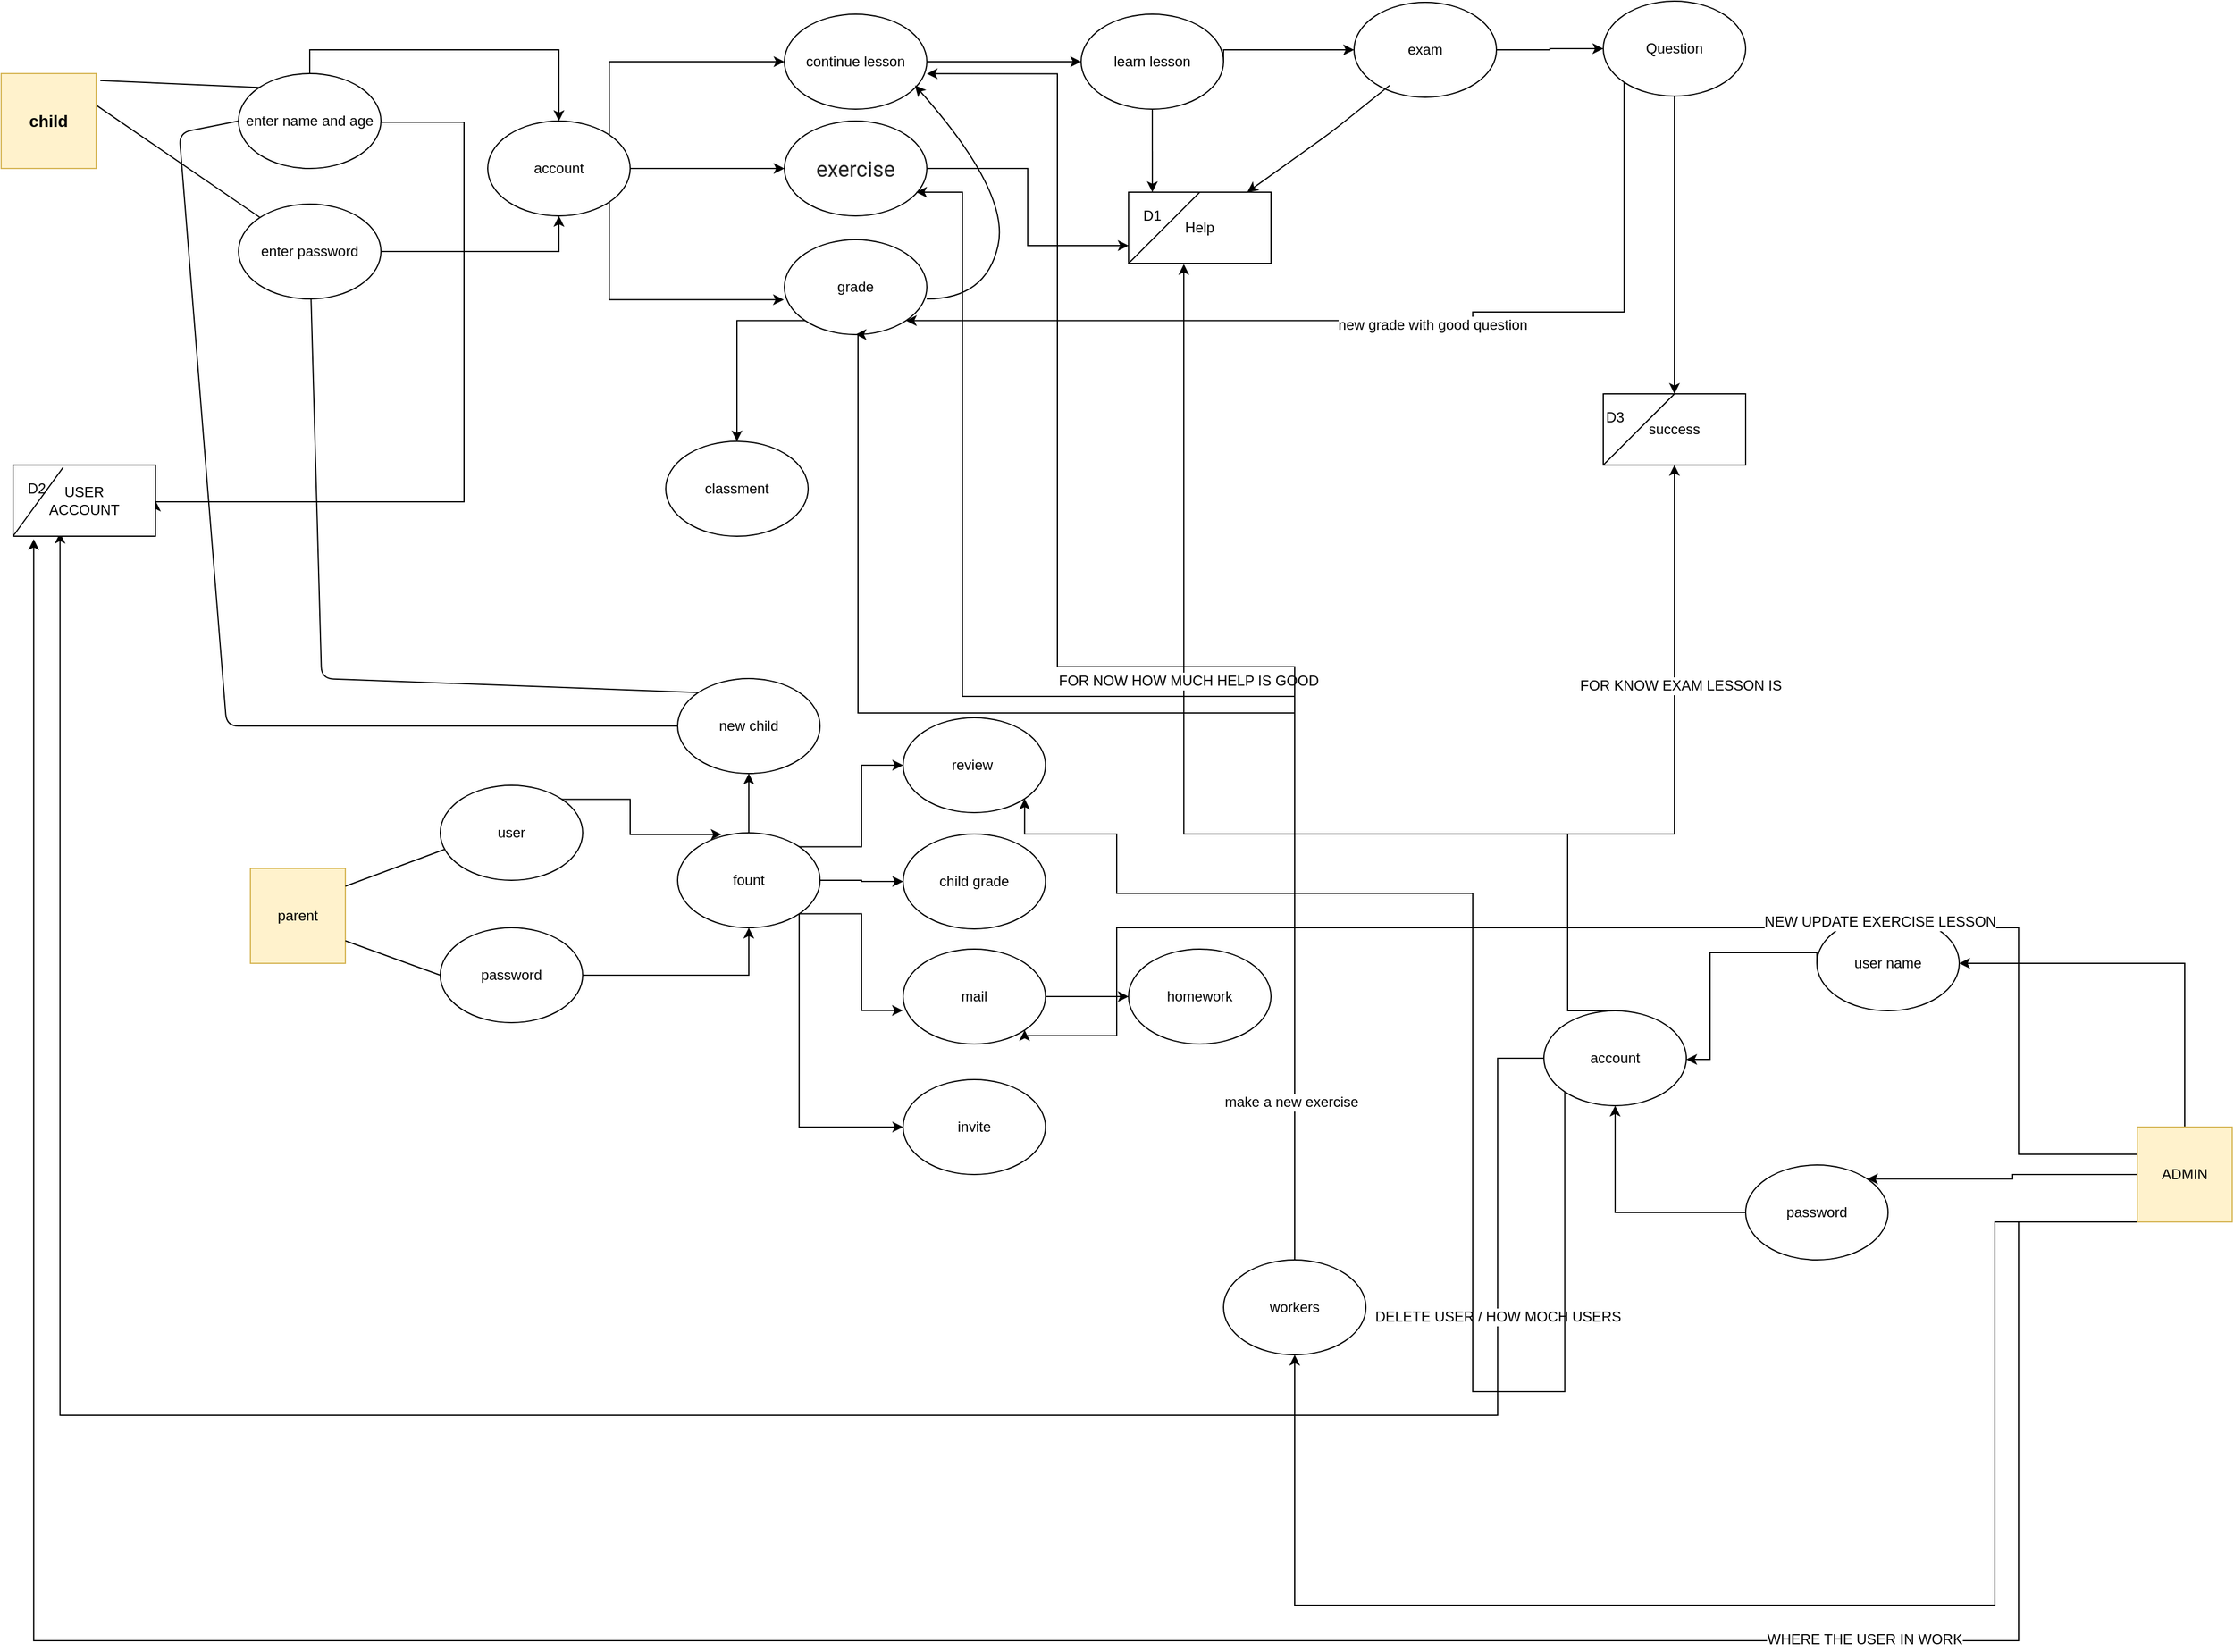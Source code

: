 <mxfile version="12.3.7" type="github" pages="1"><diagram id="p5BU9hymUU23O3TSgvM1" name="Page-1"><mxGraphModel dx="1784" dy="2036" grid="1" gridSize="10" guides="1" tooltips="1" connect="1" arrows="1" fold="1" page="1" pageScale="1" pageWidth="827" pageHeight="1169" math="0" shadow="0"><root><mxCell id="0"/><mxCell id="1" parent="0"/><mxCell id="aAzarC-H_IoA1S3gir9M-2" value="&lt;font style=&quot;font-size: 14px&quot;&gt;&lt;b&gt;child&lt;/b&gt;&lt;/font&gt;" style="whiteSpace=wrap;html=1;aspect=fixed;fillColor=#fff2cc;strokeColor=#d6b656;" vertex="1" parent="1"><mxGeometry x="30" y="20" width="80" height="80" as="geometry"/></mxCell><mxCell id="aAzarC-H_IoA1S3gir9M-10" style="edgeStyle=orthogonalEdgeStyle;rounded=0;orthogonalLoop=1;jettySize=auto;html=1;exitX=0.5;exitY=0;exitDx=0;exitDy=0;entryX=0.5;entryY=0;entryDx=0;entryDy=0;" edge="1" parent="1" source="aAzarC-H_IoA1S3gir9M-3" target="aAzarC-H_IoA1S3gir9M-8"><mxGeometry relative="1" as="geometry"/></mxCell><mxCell id="aAzarC-H_IoA1S3gir9M-107" style="edgeStyle=orthogonalEdgeStyle;rounded=0;orthogonalLoop=1;jettySize=auto;html=1;exitX=1;exitY=0.5;exitDx=0;exitDy=0;entryX=1;entryY=0.5;entryDx=0;entryDy=0;" edge="1" parent="1" source="aAzarC-H_IoA1S3gir9M-3" target="aAzarC-H_IoA1S3gir9M-76"><mxGeometry relative="1" as="geometry"><mxPoint x="390" y="470" as="targetPoint"/><Array as="points"><mxPoint x="420" y="61"/><mxPoint x="420" y="381"/></Array></mxGeometry></mxCell><mxCell id="aAzarC-H_IoA1S3gir9M-3" value="enter name and age" style="ellipse;whiteSpace=wrap;html=1;" vertex="1" parent="1"><mxGeometry x="230" y="20" width="120" height="80" as="geometry"/></mxCell><mxCell id="aAzarC-H_IoA1S3gir9M-4" value="" style="endArrow=none;html=1;exitX=1.044;exitY=0.074;exitDx=0;exitDy=0;exitPerimeter=0;entryX=0;entryY=0;entryDx=0;entryDy=0;" edge="1" parent="1" source="aAzarC-H_IoA1S3gir9M-2" target="aAzarC-H_IoA1S3gir9M-3"><mxGeometry width="50" height="50" relative="1" as="geometry"><mxPoint x="150" y="80" as="sourcePoint"/><mxPoint x="200" y="30" as="targetPoint"/></mxGeometry></mxCell><mxCell id="aAzarC-H_IoA1S3gir9M-9" style="edgeStyle=orthogonalEdgeStyle;rounded=0;orthogonalLoop=1;jettySize=auto;html=1;exitX=1;exitY=0.5;exitDx=0;exitDy=0;entryX=0.5;entryY=1;entryDx=0;entryDy=0;" edge="1" parent="1" source="aAzarC-H_IoA1S3gir9M-5" target="aAzarC-H_IoA1S3gir9M-8"><mxGeometry relative="1" as="geometry"/></mxCell><mxCell id="aAzarC-H_IoA1S3gir9M-5" value="enter password" style="ellipse;whiteSpace=wrap;html=1;" vertex="1" parent="1"><mxGeometry x="230" y="130" width="120" height="80" as="geometry"/></mxCell><mxCell id="aAzarC-H_IoA1S3gir9M-7" value="" style="endArrow=none;html=1;exitX=1.011;exitY=0.34;exitDx=0;exitDy=0;exitPerimeter=0;" edge="1" parent="1" source="aAzarC-H_IoA1S3gir9M-2" target="aAzarC-H_IoA1S3gir9M-5"><mxGeometry width="50" height="50" relative="1" as="geometry"><mxPoint x="30" y="280" as="sourcePoint"/><mxPoint x="80" y="230" as="targetPoint"/><Array as="points"/></mxGeometry></mxCell><mxCell id="aAzarC-H_IoA1S3gir9M-14" style="edgeStyle=orthogonalEdgeStyle;rounded=0;orthogonalLoop=1;jettySize=auto;html=1;exitX=1;exitY=1;exitDx=0;exitDy=0;entryX=-0.004;entryY=0.633;entryDx=0;entryDy=0;entryPerimeter=0;" edge="1" parent="1" source="aAzarC-H_IoA1S3gir9M-8" target="aAzarC-H_IoA1S3gir9M-13"><mxGeometry relative="1" as="geometry"><Array as="points"><mxPoint x="542" y="211"/></Array></mxGeometry></mxCell><mxCell id="aAzarC-H_IoA1S3gir9M-15" style="edgeStyle=orthogonalEdgeStyle;rounded=0;orthogonalLoop=1;jettySize=auto;html=1;exitX=1;exitY=0.5;exitDx=0;exitDy=0;" edge="1" parent="1" source="aAzarC-H_IoA1S3gir9M-8" target="aAzarC-H_IoA1S3gir9M-12"><mxGeometry relative="1" as="geometry"/></mxCell><mxCell id="aAzarC-H_IoA1S3gir9M-16" style="edgeStyle=orthogonalEdgeStyle;rounded=0;orthogonalLoop=1;jettySize=auto;html=1;exitX=1;exitY=0;exitDx=0;exitDy=0;entryX=0;entryY=0.5;entryDx=0;entryDy=0;" edge="1" parent="1" source="aAzarC-H_IoA1S3gir9M-8" target="aAzarC-H_IoA1S3gir9M-11"><mxGeometry relative="1" as="geometry"><Array as="points"><mxPoint x="542" y="10"/></Array></mxGeometry></mxCell><mxCell id="aAzarC-H_IoA1S3gir9M-8" value="account" style="ellipse;whiteSpace=wrap;html=1;" vertex="1" parent="1"><mxGeometry x="440" y="60" width="120" height="80" as="geometry"/></mxCell><mxCell id="aAzarC-H_IoA1S3gir9M-21" style="edgeStyle=orthogonalEdgeStyle;rounded=0;orthogonalLoop=1;jettySize=auto;html=1;exitX=1;exitY=0.5;exitDx=0;exitDy=0;" edge="1" parent="1" source="aAzarC-H_IoA1S3gir9M-11" target="aAzarC-H_IoA1S3gir9M-19"><mxGeometry relative="1" as="geometry"/></mxCell><mxCell id="aAzarC-H_IoA1S3gir9M-11" value="continue lesson" style="ellipse;whiteSpace=wrap;html=1;" vertex="1" parent="1"><mxGeometry x="690" y="-30" width="120" height="80" as="geometry"/></mxCell><mxCell id="aAzarC-H_IoA1S3gir9M-32" style="edgeStyle=orthogonalEdgeStyle;rounded=0;orthogonalLoop=1;jettySize=auto;html=1;exitX=1;exitY=0.5;exitDx=0;exitDy=0;entryX=0;entryY=0.75;entryDx=0;entryDy=0;" edge="1" parent="1" source="aAzarC-H_IoA1S3gir9M-12" target="aAzarC-H_IoA1S3gir9M-23"><mxGeometry relative="1" as="geometry"/></mxCell><mxCell id="aAzarC-H_IoA1S3gir9M-12" value="&lt;font color=&quot;#252525&quot; face=&quot;roboto, arial, sans-serif&quot;&gt;&lt;span style=&quot;font-size: 18px&quot;&gt;exercise&lt;/span&gt;&lt;/font&gt;" style="ellipse;whiteSpace=wrap;html=1;" vertex="1" parent="1"><mxGeometry x="690" y="60" width="120" height="80" as="geometry"/></mxCell><mxCell id="aAzarC-H_IoA1S3gir9M-18" style="edgeStyle=orthogonalEdgeStyle;rounded=0;orthogonalLoop=1;jettySize=auto;html=1;exitX=0;exitY=1;exitDx=0;exitDy=0;" edge="1" parent="1" source="aAzarC-H_IoA1S3gir9M-13" target="aAzarC-H_IoA1S3gir9M-17"><mxGeometry relative="1" as="geometry"><Array as="points"><mxPoint x="650" y="228"/></Array></mxGeometry></mxCell><mxCell id="aAzarC-H_IoA1S3gir9M-13" value="grade" style="ellipse;whiteSpace=wrap;html=1;" vertex="1" parent="1"><mxGeometry x="690" y="160" width="120" height="80" as="geometry"/></mxCell><mxCell id="aAzarC-H_IoA1S3gir9M-17" value="classment" style="ellipse;whiteSpace=wrap;html=1;" vertex="1" parent="1"><mxGeometry x="590" y="330" width="120" height="80" as="geometry"/></mxCell><mxCell id="aAzarC-H_IoA1S3gir9M-22" style="edgeStyle=orthogonalEdgeStyle;rounded=0;orthogonalLoop=1;jettySize=auto;html=1;exitX=1;exitY=0.5;exitDx=0;exitDy=0;entryX=0;entryY=0.5;entryDx=0;entryDy=0;" edge="1" parent="1" source="aAzarC-H_IoA1S3gir9M-19" target="aAzarC-H_IoA1S3gir9M-20"><mxGeometry relative="1" as="geometry"><Array as="points"><mxPoint x="1060"/></Array></mxGeometry></mxCell><mxCell id="aAzarC-H_IoA1S3gir9M-31" style="edgeStyle=orthogonalEdgeStyle;rounded=0;orthogonalLoop=1;jettySize=auto;html=1;exitX=0.5;exitY=1;exitDx=0;exitDy=0;entryX=0.167;entryY=0;entryDx=0;entryDy=0;entryPerimeter=0;" edge="1" parent="1" source="aAzarC-H_IoA1S3gir9M-19" target="aAzarC-H_IoA1S3gir9M-23"><mxGeometry relative="1" as="geometry"/></mxCell><mxCell id="aAzarC-H_IoA1S3gir9M-19" value="learn lesson" style="ellipse;whiteSpace=wrap;html=1;" vertex="1" parent="1"><mxGeometry x="940" y="-30" width="120" height="80" as="geometry"/></mxCell><mxCell id="aAzarC-H_IoA1S3gir9M-85" style="edgeStyle=orthogonalEdgeStyle;rounded=0;orthogonalLoop=1;jettySize=auto;html=1;exitX=1;exitY=0.5;exitDx=0;exitDy=0;" edge="1" parent="1" source="aAzarC-H_IoA1S3gir9M-20" target="aAzarC-H_IoA1S3gir9M-84"><mxGeometry relative="1" as="geometry"/></mxCell><mxCell id="aAzarC-H_IoA1S3gir9M-20" value="exam" style="ellipse;whiteSpace=wrap;html=1;" vertex="1" parent="1"><mxGeometry x="1170" y="-40" width="120" height="80" as="geometry"/></mxCell><mxCell id="aAzarC-H_IoA1S3gir9M-23" value="Help" style="rounded=0;whiteSpace=wrap;html=1;" vertex="1" parent="1"><mxGeometry x="980" y="120" width="120" height="60" as="geometry"/></mxCell><mxCell id="aAzarC-H_IoA1S3gir9M-24" value="" style="endArrow=none;html=1;entryX=0.5;entryY=0;entryDx=0;entryDy=0;" edge="1" parent="1" target="aAzarC-H_IoA1S3gir9M-23"><mxGeometry width="50" height="50" relative="1" as="geometry"><mxPoint x="980" y="180" as="sourcePoint"/><mxPoint x="1030" y="130" as="targetPoint"/></mxGeometry></mxCell><mxCell id="aAzarC-H_IoA1S3gir9M-25" value="D1" style="text;html=1;strokeColor=none;fillColor=none;align=center;verticalAlign=middle;whiteSpace=wrap;rounded=0;" vertex="1" parent="1"><mxGeometry x="980" y="130" width="40" height="20" as="geometry"/></mxCell><mxCell id="aAzarC-H_IoA1S3gir9M-28" value="" style="endArrow=classic;html=1;" edge="1" parent="1"><mxGeometry width="50" height="50" relative="1" as="geometry"><mxPoint x="1200" y="30" as="sourcePoint"/><mxPoint x="1080" y="120" as="targetPoint"/><Array as="points"><mxPoint x="1150" y="70"/></Array></mxGeometry></mxCell><mxCell id="aAzarC-H_IoA1S3gir9M-33" value="success" style="rounded=0;whiteSpace=wrap;html=1;" vertex="1" parent="1"><mxGeometry x="1380" y="290" width="120" height="60" as="geometry"/></mxCell><mxCell id="aAzarC-H_IoA1S3gir9M-34" value="" style="endArrow=none;html=1;entryX=0.5;entryY=0;entryDx=0;entryDy=0;" edge="1" parent="1"><mxGeometry width="50" height="50" relative="1" as="geometry"><mxPoint x="1380" y="350" as="sourcePoint"/><mxPoint x="1440" y="290" as="targetPoint"/></mxGeometry></mxCell><mxCell id="aAzarC-H_IoA1S3gir9M-35" value="D3" style="text;html=1;strokeColor=none;fillColor=none;align=center;verticalAlign=middle;whiteSpace=wrap;rounded=0;" vertex="1" parent="1"><mxGeometry x="1370" y="300" width="40" height="20" as="geometry"/></mxCell><mxCell id="aAzarC-H_IoA1S3gir9M-38" value="new child" style="ellipse;whiteSpace=wrap;html=1;" vertex="1" parent="1"><mxGeometry x="600" y="530" width="120" height="80" as="geometry"/></mxCell><mxCell id="aAzarC-H_IoA1S3gir9M-40" style="edgeStyle=orthogonalEdgeStyle;rounded=0;orthogonalLoop=1;jettySize=auto;html=1;exitX=0.5;exitY=0;exitDx=0;exitDy=0;entryX=0.5;entryY=1;entryDx=0;entryDy=0;" edge="1" parent="1" source="aAzarC-H_IoA1S3gir9M-39" target="aAzarC-H_IoA1S3gir9M-38"><mxGeometry relative="1" as="geometry"/></mxCell><mxCell id="aAzarC-H_IoA1S3gir9M-59" style="edgeStyle=orthogonalEdgeStyle;rounded=0;orthogonalLoop=1;jettySize=auto;html=1;exitX=1;exitY=1;exitDx=0;exitDy=0;entryX=0;entryY=0.5;entryDx=0;entryDy=0;" edge="1" parent="1" source="aAzarC-H_IoA1S3gir9M-39" target="aAzarC-H_IoA1S3gir9M-58"><mxGeometry relative="1" as="geometry"><Array as="points"><mxPoint x="702" y="908"/></Array></mxGeometry></mxCell><mxCell id="aAzarC-H_IoA1S3gir9M-60" style="edgeStyle=orthogonalEdgeStyle;rounded=0;orthogonalLoop=1;jettySize=auto;html=1;exitX=1;exitY=1;exitDx=0;exitDy=0;entryX=-0.002;entryY=0.647;entryDx=0;entryDy=0;entryPerimeter=0;" edge="1" parent="1" source="aAzarC-H_IoA1S3gir9M-39" target="aAzarC-H_IoA1S3gir9M-57"><mxGeometry relative="1" as="geometry"/></mxCell><mxCell id="aAzarC-H_IoA1S3gir9M-61" style="edgeStyle=orthogonalEdgeStyle;rounded=0;orthogonalLoop=1;jettySize=auto;html=1;exitX=1;exitY=0.5;exitDx=0;exitDy=0;" edge="1" parent="1" source="aAzarC-H_IoA1S3gir9M-39" target="aAzarC-H_IoA1S3gir9M-56"><mxGeometry relative="1" as="geometry"/></mxCell><mxCell id="aAzarC-H_IoA1S3gir9M-62" style="edgeStyle=orthogonalEdgeStyle;rounded=0;orthogonalLoop=1;jettySize=auto;html=1;exitX=1;exitY=0;exitDx=0;exitDy=0;entryX=0;entryY=0.5;entryDx=0;entryDy=0;" edge="1" parent="1" source="aAzarC-H_IoA1S3gir9M-39" target="aAzarC-H_IoA1S3gir9M-55"><mxGeometry relative="1" as="geometry"/></mxCell><mxCell id="aAzarC-H_IoA1S3gir9M-39" value="fount" style="ellipse;whiteSpace=wrap;html=1;" vertex="1" parent="1"><mxGeometry x="600" y="660" width="120" height="80" as="geometry"/></mxCell><mxCell id="aAzarC-H_IoA1S3gir9M-45" value="parent" style="whiteSpace=wrap;html=1;aspect=fixed;fillColor=#fff2cc;strokeColor=#d6b656;" vertex="1" parent="1"><mxGeometry x="240" y="690" width="80" height="80" as="geometry"/></mxCell><mxCell id="aAzarC-H_IoA1S3gir9M-51" style="edgeStyle=orthogonalEdgeStyle;rounded=0;orthogonalLoop=1;jettySize=auto;html=1;exitX=1;exitY=0;exitDx=0;exitDy=0;entryX=0.309;entryY=0.017;entryDx=0;entryDy=0;entryPerimeter=0;" edge="1" parent="1" source="aAzarC-H_IoA1S3gir9M-48" target="aAzarC-H_IoA1S3gir9M-39"><mxGeometry relative="1" as="geometry"/></mxCell><mxCell id="aAzarC-H_IoA1S3gir9M-48" value="user" style="ellipse;whiteSpace=wrap;html=1;" vertex="1" parent="1"><mxGeometry x="400" y="620" width="120" height="80" as="geometry"/></mxCell><mxCell id="aAzarC-H_IoA1S3gir9M-52" style="edgeStyle=orthogonalEdgeStyle;rounded=0;orthogonalLoop=1;jettySize=auto;html=1;exitX=1;exitY=0.5;exitDx=0;exitDy=0;entryX=0.5;entryY=1;entryDx=0;entryDy=0;" edge="1" parent="1" source="aAzarC-H_IoA1S3gir9M-50" target="aAzarC-H_IoA1S3gir9M-39"><mxGeometry relative="1" as="geometry"><Array as="points"><mxPoint x="660" y="780"/></Array></mxGeometry></mxCell><mxCell id="aAzarC-H_IoA1S3gir9M-50" value="password" style="ellipse;whiteSpace=wrap;html=1;" vertex="1" parent="1"><mxGeometry x="400" y="740" width="120" height="80" as="geometry"/></mxCell><mxCell id="aAzarC-H_IoA1S3gir9M-53" value="" style="endArrow=none;html=1;entryX=0.035;entryY=0.672;entryDx=0;entryDy=0;entryPerimeter=0;" edge="1" parent="1" target="aAzarC-H_IoA1S3gir9M-48"><mxGeometry width="50" height="50" relative="1" as="geometry"><mxPoint x="320" y="705" as="sourcePoint"/><mxPoint x="375" y="655" as="targetPoint"/></mxGeometry></mxCell><mxCell id="aAzarC-H_IoA1S3gir9M-54" value="" style="endArrow=none;html=1;entryX=0;entryY=0.5;entryDx=0;entryDy=0;" edge="1" parent="1" target="aAzarC-H_IoA1S3gir9M-50"><mxGeometry width="50" height="50" relative="1" as="geometry"><mxPoint x="320" y="751" as="sourcePoint"/><mxPoint x="404.2" y="719.76" as="targetPoint"/></mxGeometry></mxCell><mxCell id="aAzarC-H_IoA1S3gir9M-55" value="review&amp;nbsp;" style="ellipse;whiteSpace=wrap;html=1;" vertex="1" parent="1"><mxGeometry x="790" y="563" width="120" height="80" as="geometry"/></mxCell><mxCell id="aAzarC-H_IoA1S3gir9M-56" value="child grade" style="ellipse;whiteSpace=wrap;html=1;" vertex="1" parent="1"><mxGeometry x="790" y="661" width="120" height="80" as="geometry"/></mxCell><mxCell id="aAzarC-H_IoA1S3gir9M-64" style="edgeStyle=orthogonalEdgeStyle;rounded=0;orthogonalLoop=1;jettySize=auto;html=1;exitX=1;exitY=0.5;exitDx=0;exitDy=0;entryX=0;entryY=0.5;entryDx=0;entryDy=0;" edge="1" parent="1" source="aAzarC-H_IoA1S3gir9M-57" target="aAzarC-H_IoA1S3gir9M-63"><mxGeometry relative="1" as="geometry"/></mxCell><mxCell id="aAzarC-H_IoA1S3gir9M-57" value="mail" style="ellipse;whiteSpace=wrap;html=1;" vertex="1" parent="1"><mxGeometry x="790" y="758" width="120" height="80" as="geometry"/></mxCell><mxCell id="aAzarC-H_IoA1S3gir9M-58" value="invite" style="ellipse;whiteSpace=wrap;html=1;" vertex="1" parent="1"><mxGeometry x="790" y="868" width="120" height="80" as="geometry"/></mxCell><mxCell id="aAzarC-H_IoA1S3gir9M-63" value="homework" style="ellipse;whiteSpace=wrap;html=1;" vertex="1" parent="1"><mxGeometry x="980" y="758" width="120" height="80" as="geometry"/></mxCell><mxCell id="aAzarC-H_IoA1S3gir9M-65" value="" style="curved=1;endArrow=classic;html=1;" edge="1" parent="1"><mxGeometry width="50" height="50" relative="1" as="geometry"><mxPoint x="810" y="210" as="sourcePoint"/><mxPoint x="800" y="30" as="targetPoint"/><Array as="points"><mxPoint x="860" y="210"/><mxPoint x="880" y="120"/></Array></mxGeometry></mxCell><mxCell id="aAzarC-H_IoA1S3gir9M-75" style="edgeStyle=orthogonalEdgeStyle;rounded=0;orthogonalLoop=1;jettySize=auto;html=1;exitX=0;exitY=0.5;exitDx=0;exitDy=0;entryX=0.33;entryY=0.952;entryDx=0;entryDy=0;entryPerimeter=0;" edge="1" parent="1" source="aAzarC-H_IoA1S3gir9M-66" target="aAzarC-H_IoA1S3gir9M-76"><mxGeometry relative="1" as="geometry"><mxPoint x="100" y="511" as="targetPoint"/><Array as="points"><mxPoint x="1291" y="1151"/><mxPoint x="80" y="1151"/></Array></mxGeometry></mxCell><mxCell id="aAzarC-H_IoA1S3gir9M-79" value="DELETE USER / HOW MOCH USERS" style="text;html=1;align=center;verticalAlign=middle;resizable=0;points=[];;labelBackgroundColor=#ffffff;" vertex="1" connectable="0" parent="aAzarC-H_IoA1S3gir9M-75"><mxGeometry x="-0.776" relative="1" as="geometry"><mxPoint as="offset"/></mxGeometry></mxCell><mxCell id="aAzarC-H_IoA1S3gir9M-80" style="edgeStyle=orthogonalEdgeStyle;rounded=0;orthogonalLoop=1;jettySize=auto;html=1;exitX=0.5;exitY=0;exitDx=0;exitDy=0;entryX=0.388;entryY=1.01;entryDx=0;entryDy=0;entryPerimeter=0;" edge="1" parent="1" source="aAzarC-H_IoA1S3gir9M-66" target="aAzarC-H_IoA1S3gir9M-23"><mxGeometry relative="1" as="geometry"><Array as="points"><mxPoint x="1350" y="661"/><mxPoint x="1027" y="661"/></Array></mxGeometry></mxCell><mxCell id="aAzarC-H_IoA1S3gir9M-83" value="FOR NOW HOW MUCH HELP IS GOOD&amp;nbsp;" style="text;html=1;align=center;verticalAlign=middle;resizable=0;points=[];;labelBackgroundColor=#ffffff;" vertex="1" connectable="0" parent="aAzarC-H_IoA1S3gir9M-80"><mxGeometry x="0.292" y="-5" relative="1" as="geometry"><mxPoint as="offset"/></mxGeometry></mxCell><mxCell id="aAzarC-H_IoA1S3gir9M-81" style="edgeStyle=orthogonalEdgeStyle;rounded=0;orthogonalLoop=1;jettySize=auto;html=1;exitX=0.5;exitY=0;exitDx=0;exitDy=0;" edge="1" parent="1" source="aAzarC-H_IoA1S3gir9M-66" target="aAzarC-H_IoA1S3gir9M-33"><mxGeometry relative="1" as="geometry"><Array as="points"><mxPoint x="1350" y="661"/><mxPoint x="1440" y="661"/></Array></mxGeometry></mxCell><mxCell id="aAzarC-H_IoA1S3gir9M-82" value="FOR KNOW EXAM LESSON IS" style="text;html=1;align=center;verticalAlign=middle;resizable=0;points=[];;labelBackgroundColor=#ffffff;" vertex="1" connectable="0" parent="aAzarC-H_IoA1S3gir9M-81"><mxGeometry x="0.371" y="-5" relative="1" as="geometry"><mxPoint as="offset"/></mxGeometry></mxCell><mxCell id="aAzarC-H_IoA1S3gir9M-104" style="edgeStyle=orthogonalEdgeStyle;rounded=0;orthogonalLoop=1;jettySize=auto;html=1;exitX=0;exitY=0;exitDx=0;exitDy=0;entryX=1;entryY=1;entryDx=0;entryDy=0;" edge="1" parent="1" source="aAzarC-H_IoA1S3gir9M-66" target="aAzarC-H_IoA1S3gir9M-55"><mxGeometry relative="1" as="geometry"><mxPoint x="1200" y="710" as="targetPoint"/><Array as="points"><mxPoint x="1270" y="1131"/><mxPoint x="1270" y="711"/><mxPoint x="970" y="711"/><mxPoint x="970" y="661"/><mxPoint x="893" y="661"/></Array></mxGeometry></mxCell><mxCell id="aAzarC-H_IoA1S3gir9M-66" value="account" style="ellipse;whiteSpace=wrap;html=1;" vertex="1" parent="1"><mxGeometry x="1330" y="810" width="120" height="80" as="geometry"/></mxCell><mxCell id="aAzarC-H_IoA1S3gir9M-74" style="edgeStyle=orthogonalEdgeStyle;rounded=0;orthogonalLoop=1;jettySize=auto;html=1;exitX=0;exitY=0.5;exitDx=0;exitDy=0;" edge="1" parent="1" source="aAzarC-H_IoA1S3gir9M-67" target="aAzarC-H_IoA1S3gir9M-66"><mxGeometry relative="1" as="geometry"><Array as="points"><mxPoint x="1560" y="761"/><mxPoint x="1470" y="761"/><mxPoint x="1470" y="851"/></Array></mxGeometry></mxCell><mxCell id="aAzarC-H_IoA1S3gir9M-67" value="user name" style="ellipse;whiteSpace=wrap;html=1;" vertex="1" parent="1"><mxGeometry x="1560" y="730" width="120" height="80" as="geometry"/></mxCell><mxCell id="aAzarC-H_IoA1S3gir9M-73" style="edgeStyle=orthogonalEdgeStyle;rounded=0;orthogonalLoop=1;jettySize=auto;html=1;exitX=0;exitY=0.5;exitDx=0;exitDy=0;" edge="1" parent="1" source="aAzarC-H_IoA1S3gir9M-68" target="aAzarC-H_IoA1S3gir9M-66"><mxGeometry relative="1" as="geometry"/></mxCell><mxCell id="aAzarC-H_IoA1S3gir9M-68" value="password" style="ellipse;whiteSpace=wrap;html=1;" vertex="1" parent="1"><mxGeometry x="1500" y="940" width="120" height="80" as="geometry"/></mxCell><mxCell id="aAzarC-H_IoA1S3gir9M-91" style="edgeStyle=orthogonalEdgeStyle;rounded=0;orthogonalLoop=1;jettySize=auto;html=1;exitX=0.5;exitY=0;exitDx=0;exitDy=0;entryX=1;entryY=0.627;entryDx=0;entryDy=0;entryPerimeter=0;" edge="1" parent="1" source="aAzarC-H_IoA1S3gir9M-69" target="aAzarC-H_IoA1S3gir9M-11"><mxGeometry relative="1" as="geometry"><mxPoint x="890" y="20" as="targetPoint"/><Array as="points"><mxPoint x="1120" y="520"/><mxPoint x="920" y="520"/><mxPoint x="920" y="20"/></Array></mxGeometry></mxCell><mxCell id="aAzarC-H_IoA1S3gir9M-92" style="edgeStyle=orthogonalEdgeStyle;rounded=0;orthogonalLoop=1;jettySize=auto;html=1;exitX=0.5;exitY=0;exitDx=0;exitDy=0;" edge="1" parent="1" source="aAzarC-H_IoA1S3gir9M-69"><mxGeometry relative="1" as="geometry"><mxPoint x="801" y="120" as="targetPoint"/><Array as="points"><mxPoint x="1120" y="545"/><mxPoint x="840" y="545"/><mxPoint x="840" y="120"/></Array></mxGeometry></mxCell><mxCell id="aAzarC-H_IoA1S3gir9M-93" style="edgeStyle=orthogonalEdgeStyle;rounded=0;orthogonalLoop=1;jettySize=auto;html=1;exitX=0.5;exitY=0;exitDx=0;exitDy=0;entryX=0.5;entryY=1;entryDx=0;entryDy=0;" edge="1" parent="1" source="aAzarC-H_IoA1S3gir9M-69" target="aAzarC-H_IoA1S3gir9M-13"><mxGeometry relative="1" as="geometry"><Array as="points"><mxPoint x="1120" y="559"/><mxPoint x="752" y="559"/></Array></mxGeometry></mxCell><mxCell id="aAzarC-H_IoA1S3gir9M-94" value="make a new exercise" style="text;html=1;align=center;verticalAlign=middle;resizable=0;points=[];;labelBackgroundColor=#ffffff;" vertex="1" connectable="0" parent="aAzarC-H_IoA1S3gir9M-93"><mxGeometry x="-0.769" y="3" relative="1" as="geometry"><mxPoint as="offset"/></mxGeometry></mxCell><mxCell id="aAzarC-H_IoA1S3gir9M-69" value="workers" style="ellipse;whiteSpace=wrap;html=1;" vertex="1" parent="1"><mxGeometry x="1060" y="1020" width="120" height="80" as="geometry"/></mxCell><mxCell id="aAzarC-H_IoA1S3gir9M-96" style="edgeStyle=orthogonalEdgeStyle;rounded=0;orthogonalLoop=1;jettySize=auto;html=1;exitX=0.5;exitY=0;exitDx=0;exitDy=0;entryX=1;entryY=1;entryDx=0;entryDy=0;" edge="1" parent="1" source="aAzarC-H_IoA1S3gir9M-70" target="aAzarC-H_IoA1S3gir9M-57"><mxGeometry relative="1" as="geometry"><mxPoint x="950" y="830" as="targetPoint"/><Array as="points"><mxPoint x="1900" y="931"/><mxPoint x="1730" y="931"/><mxPoint x="1730" y="740"/><mxPoint x="970" y="740"/><mxPoint x="970" y="831"/><mxPoint x="892" y="831"/></Array></mxGeometry></mxCell><mxCell id="aAzarC-H_IoA1S3gir9M-97" value="NEW UPDATE EXERCISE LESSON" style="text;html=1;align=center;verticalAlign=middle;resizable=0;points=[];;labelBackgroundColor=#ffffff;" vertex="1" connectable="0" parent="aAzarC-H_IoA1S3gir9M-96"><mxGeometry x="-0.21" y="-5" relative="1" as="geometry"><mxPoint x="1" as="offset"/></mxGeometry></mxCell><mxCell id="aAzarC-H_IoA1S3gir9M-98" style="edgeStyle=orthogonalEdgeStyle;rounded=0;orthogonalLoop=1;jettySize=auto;html=1;exitX=0.5;exitY=1;exitDx=0;exitDy=0;entryX=0.145;entryY=1.041;entryDx=0;entryDy=0;entryPerimeter=0;" edge="1" parent="1" source="aAzarC-H_IoA1S3gir9M-70" target="aAzarC-H_IoA1S3gir9M-76"><mxGeometry relative="1" as="geometry"><mxPoint x="60" y="420" as="targetPoint"/><Array as="points"><mxPoint x="1730" y="1341"/><mxPoint x="57" y="1341"/></Array></mxGeometry></mxCell><mxCell id="aAzarC-H_IoA1S3gir9M-99" value="WHERE THE USER IN WORK" style="text;html=1;align=center;verticalAlign=middle;resizable=0;points=[];;labelBackgroundColor=#ffffff;" vertex="1" connectable="0" parent="aAzarC-H_IoA1S3gir9M-98"><mxGeometry x="-0.597" y="-1" relative="1" as="geometry"><mxPoint as="offset"/></mxGeometry></mxCell><mxCell id="aAzarC-H_IoA1S3gir9M-103" style="edgeStyle=orthogonalEdgeStyle;rounded=0;orthogonalLoop=1;jettySize=auto;html=1;exitX=0.25;exitY=1;exitDx=0;exitDy=0;entryX=0.5;entryY=1;entryDx=0;entryDy=0;" edge="1" parent="1" source="aAzarC-H_IoA1S3gir9M-70" target="aAzarC-H_IoA1S3gir9M-69"><mxGeometry relative="1" as="geometry"><mxPoint x="1150" y="1221" as="targetPoint"/><Array as="points"><mxPoint x="1710" y="1311"/><mxPoint x="1120" y="1311"/></Array></mxGeometry></mxCell><mxCell id="aAzarC-H_IoA1S3gir9M-110" style="edgeStyle=orthogonalEdgeStyle;rounded=0;orthogonalLoop=1;jettySize=auto;html=1;exitX=0.5;exitY=0;exitDx=0;exitDy=0;entryX=1;entryY=0.5;entryDx=0;entryDy=0;" edge="1" parent="1" source="aAzarC-H_IoA1S3gir9M-70" target="aAzarC-H_IoA1S3gir9M-67"><mxGeometry relative="1" as="geometry"/></mxCell><mxCell id="aAzarC-H_IoA1S3gir9M-112" style="edgeStyle=orthogonalEdgeStyle;rounded=0;orthogonalLoop=1;jettySize=auto;html=1;exitX=0;exitY=0.5;exitDx=0;exitDy=0;entryX=1;entryY=0;entryDx=0;entryDy=0;" edge="1" parent="1" source="aAzarC-H_IoA1S3gir9M-70" target="aAzarC-H_IoA1S3gir9M-68"><mxGeometry relative="1" as="geometry"/></mxCell><mxCell id="aAzarC-H_IoA1S3gir9M-70" value="ADMIN" style="whiteSpace=wrap;html=1;aspect=fixed;fillColor=#fff2cc;strokeColor=#d6b656;" vertex="1" parent="1"><mxGeometry x="1830" y="908" width="80" height="80" as="geometry"/></mxCell><mxCell id="aAzarC-H_IoA1S3gir9M-76" value="USER&lt;br&gt;ACCOUNT" style="rounded=0;whiteSpace=wrap;html=1;" vertex="1" parent="1"><mxGeometry x="40" y="350" width="120" height="60" as="geometry"/></mxCell><mxCell id="aAzarC-H_IoA1S3gir9M-77" value="" style="endArrow=none;html=1;entryX=0.352;entryY=0.033;entryDx=0;entryDy=0;entryPerimeter=0;" edge="1" parent="1" target="aAzarC-H_IoA1S3gir9M-76"><mxGeometry width="50" height="50" relative="1" as="geometry"><mxPoint x="40" y="410" as="sourcePoint"/><mxPoint x="90" y="360" as="targetPoint"/></mxGeometry></mxCell><mxCell id="aAzarC-H_IoA1S3gir9M-78" value="D2" style="text;html=1;strokeColor=none;fillColor=none;align=center;verticalAlign=middle;whiteSpace=wrap;rounded=0;" vertex="1" parent="1"><mxGeometry x="40" y="360" width="40" height="20" as="geometry"/></mxCell><mxCell id="aAzarC-H_IoA1S3gir9M-86" style="edgeStyle=orthogonalEdgeStyle;rounded=0;orthogonalLoop=1;jettySize=auto;html=1;exitX=0.5;exitY=1;exitDx=0;exitDy=0;" edge="1" parent="1" source="aAzarC-H_IoA1S3gir9M-84"><mxGeometry relative="1" as="geometry"><mxPoint x="1440" y="290" as="targetPoint"/></mxGeometry></mxCell><mxCell id="aAzarC-H_IoA1S3gir9M-89" style="edgeStyle=orthogonalEdgeStyle;rounded=0;orthogonalLoop=1;jettySize=auto;html=1;exitX=0;exitY=1;exitDx=0;exitDy=0;entryX=1;entryY=1;entryDx=0;entryDy=0;" edge="1" parent="1" source="aAzarC-H_IoA1S3gir9M-84" target="aAzarC-H_IoA1S3gir9M-13"><mxGeometry relative="1" as="geometry"><mxPoint x="1110" y="221" as="targetPoint"/><Array as="points"><mxPoint x="1397" y="221"/><mxPoint x="1270" y="221"/><mxPoint x="1270" y="228"/></Array></mxGeometry></mxCell><mxCell id="aAzarC-H_IoA1S3gir9M-90" value="new grade with good question" style="text;html=1;align=center;verticalAlign=middle;resizable=0;points=[];;labelBackgroundColor=#ffffff;" vertex="1" connectable="0" parent="aAzarC-H_IoA1S3gir9M-89"><mxGeometry x="-0.099" y="3" relative="1" as="geometry"><mxPoint as="offset"/></mxGeometry></mxCell><mxCell id="aAzarC-H_IoA1S3gir9M-84" value="Question" style="ellipse;whiteSpace=wrap;html=1;" vertex="1" parent="1"><mxGeometry x="1380" y="-41" width="120" height="80" as="geometry"/></mxCell><mxCell id="aAzarC-H_IoA1S3gir9M-105" value="" style="endArrow=none;html=1;entryX=0;entryY=0.5;entryDx=0;entryDy=0;exitX=0;exitY=0.5;exitDx=0;exitDy=0;" edge="1" parent="1" source="aAzarC-H_IoA1S3gir9M-3" target="aAzarC-H_IoA1S3gir9M-38"><mxGeometry width="50" height="50" relative="1" as="geometry"><mxPoint x="180" y="50" as="sourcePoint"/><mxPoint x="460" y="480" as="targetPoint"/><Array as="points"><mxPoint x="180" y="70"/><mxPoint x="220" y="570"/></Array></mxGeometry></mxCell><mxCell id="aAzarC-H_IoA1S3gir9M-106" value="" style="endArrow=none;html=1;entryX=0;entryY=0;entryDx=0;entryDy=0;" edge="1" parent="1" source="aAzarC-H_IoA1S3gir9M-5" target="aAzarC-H_IoA1S3gir9M-38"><mxGeometry width="50" height="50" relative="1" as="geometry"><mxPoint x="410" y="435" as="sourcePoint"/><mxPoint x="460" y="385" as="targetPoint"/><Array as="points"><mxPoint x="300" y="530"/></Array></mxGeometry></mxCell></root></mxGraphModel></diagram></mxfile>